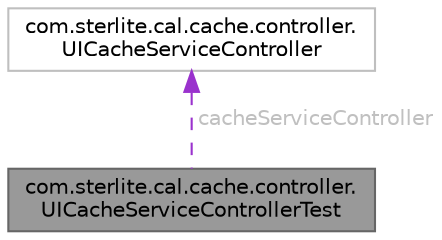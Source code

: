 digraph "com.sterlite.cal.cache.controller.UICacheServiceControllerTest"
{
 // LATEX_PDF_SIZE
  bgcolor="transparent";
  edge [fontname=Helvetica,fontsize=10,labelfontname=Helvetica,labelfontsize=10];
  node [fontname=Helvetica,fontsize=10,shape=box,height=0.2,width=0.4];
  Node1 [id="Node000001",label="com.sterlite.cal.cache.controller.\lUICacheServiceControllerTest",height=0.2,width=0.4,color="gray40", fillcolor="grey60", style="filled", fontcolor="black",tooltip=" "];
  Node2 -> Node1 [id="edge1_Node000001_Node000002",dir="back",color="darkorchid3",style="dashed",tooltip=" ",label=" cacheServiceController",fontcolor="grey" ];
  Node2 [id="Node000002",label="com.sterlite.cal.cache.controller.\lUICacheServiceController",height=0.2,width=0.4,color="grey75", fillcolor="white", style="filled",URL="$classcom_1_1sterlite_1_1cal_1_1cache_1_1controller_1_1_u_i_cache_service_controller.html",tooltip=" "];
}
